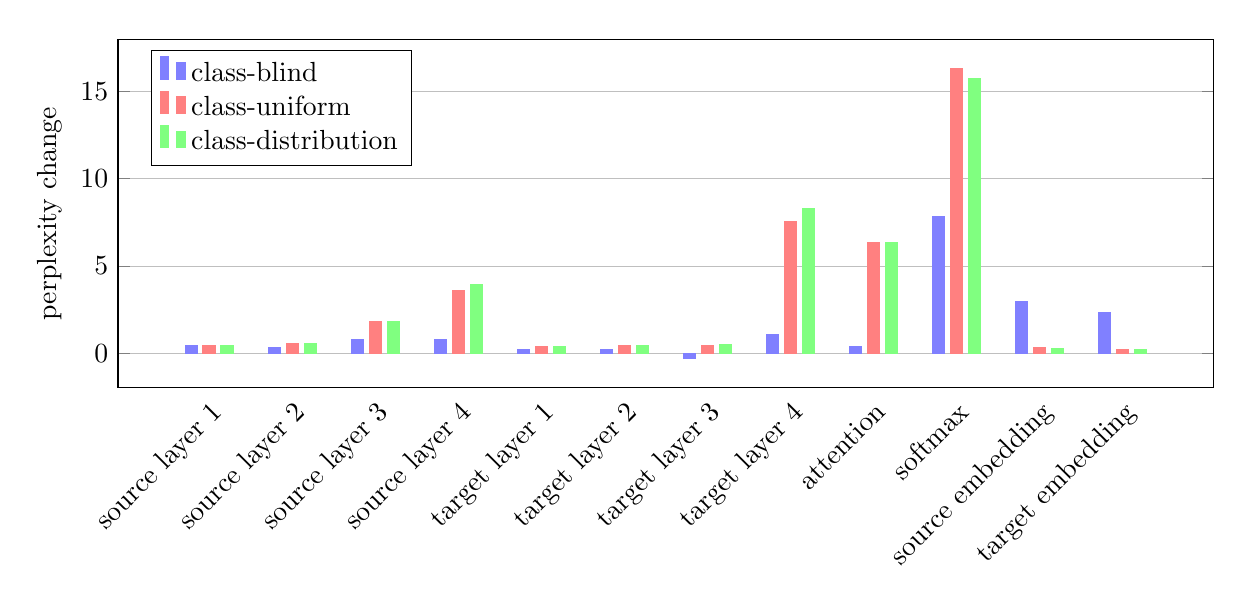 % !TEX root = acl2016.tex


%\begin{tikzpicture}
%    \begin{axis}[
%width=0.8\textwidth,
%height=8cm,
%%at={(0\figurewidth,0\figureheight)},
%%scale only axis,
%        major y tick style = transparent,
%        xbar,
%        bar width=4pt,
%        xmajorgrids = true,
%        xlabel = {perplexity change},
%        symbolic y coords={source layer 1, source layer 2, source layer 3, source layer 4, target layer 1, target layer 2, target layer 3, target layer 4, attention, top layer, source embedding, target embedding},
%        ytick = data,
%        y=20pt,
%        scaled x ticks = false,
%     legend pos = south east,   
%    ]
%        \addplot[style={blue,fill=blue!50,mark=none}]
%            coordinates {(0.467,source layer 1)  (0.362,source layer 2)  (0.796,source layer 3)  (0.795,source layer 4)  (0.201,target layer 1)  (0.223,target layer 2)  (-0.292,target layer 3)  (1.108,target layer 4)  (0.416,attention)  (7.804,top layer)  (2.963,source embedding)  (2.351,target embedding)  };
%            
%        \addplot[style={red,fill=red!50,mark=none}]
%            coordinates {(0.471,source layer 1)  (0.562,source layer 2)  (1.83,source layer 3)  (3.629,source layer 4)  (0.422,target layer 1)  (0.458,target layer 2)  (0.474,target layer 3)  (7.546,target layer 4)  (6.362,attention)  (16.277,top layer)  (0.336,source embedding)  (0.226,target embedding)  };
%
%        \addplot[style={green,fill=green!50,mark=none}]
%            coordinates {(0.459,source layer 1)  (0.544,source layer 2)  (1.818,source layer 3)  (3.935,source layer 4)  (0.428,target layer 1)  (0.467,target layer 2)  (0.494,target layer 3)  (8.309,target layer 4)  (6.343,attention)  (15.723,top layer)  (0.312,source embedding)  (0.254,target embedding) };
%
%
%        \legend{delete smallest, uniform, standard deviation}
%    \end{axis}
%\end{tikzpicture}




\begin{tikzpicture}
    \begin{axis}[
width=\textwidth,
height=6cm,
%at={(0\figurewidth,0\figureheight)},
%scale only axis,
        major x tick style = transparent,
        ybar,
        bar width=4.5pt,
        ymajorgrids = true,
        ylabel = {perplexity change},
        symbolic x coords={source layer 1, source layer 2, source layer 3, source layer 4, target layer 1, target layer 2, target layer 3, target layer 4, attention, softmax, source embedding, target embedding},
        x tick label style={rotate=45, anchor=north east, inner sep=0mm}, % inner sep controls how close the labels are to the plot
        xtick = data,
        x=30pt, % gap between groups of bars
        scaled y ticks = false,
     legend pos = north west,   
     legend cell align = left,
    ]
        \addplot[style={blue!50,fill=blue!50,mark=none}]
            coordinates {(source layer 1,0.467)  (source layer 2,0.362)  (source layer 3,0.796)  (source layer 4,0.795)  (target layer 1,0.201)  (target layer 2,0.223)  (target layer 3,-0.292)  (target layer 4,1.108)  (attention,0.416)  (softmax,7.804)  (source embedding,2.963)  (target embedding,2.351)};
            
        \addplot[style={red!50,fill=red!50,mark=none}]
            coordinates {(source layer 1,0.471)  (source layer 2,0.562)  (source layer 3,1.83)  (source layer 4,3.629)  (target layer 1,0.422)  (target layer 2,0.458)  (target layer 3,0.474)  (target layer 4,7.546)  (attention,6.362)  (softmax,16.277)  (source embedding,0.336)  (target embedding,0.226) };

        \addplot[style={green!50,fill=green!50,mark=none}]
            coordinates {(source layer 1,0.459)  (source layer 2,0.544)  (source layer 3,1.818)  (source layer 4,3.935)  (target layer 1,0.428)  (target layer 2,0.467)  (target layer 3,0.494)  (target layer 4,8.309)  (attention,6.343)  (softmax,15.723)  (source embedding,0.312)  (target embedding,0.254) 
 };
        \legend{class-blind, class-uniform, class-distribution}
    \end{axis}
\end{tikzpicture}
